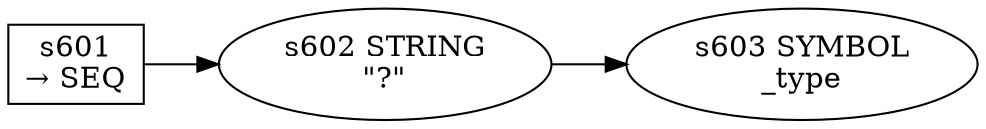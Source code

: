 
  digraph removed_trait_bound {
  
    rankdir=LR;
  
    s601 [label="s601\n&rarr; SEQ", shape=record, fixedsize=false, peripheries=1];
  s602 [label="s602 STRING\n\"?\""];
  s601 -> s602 [];
  s603 [label="s603 SYMBOL\n_type" href="rust-grammar.json._type.dot.svg"];
  s602 -> s603 [];
  
  }
  